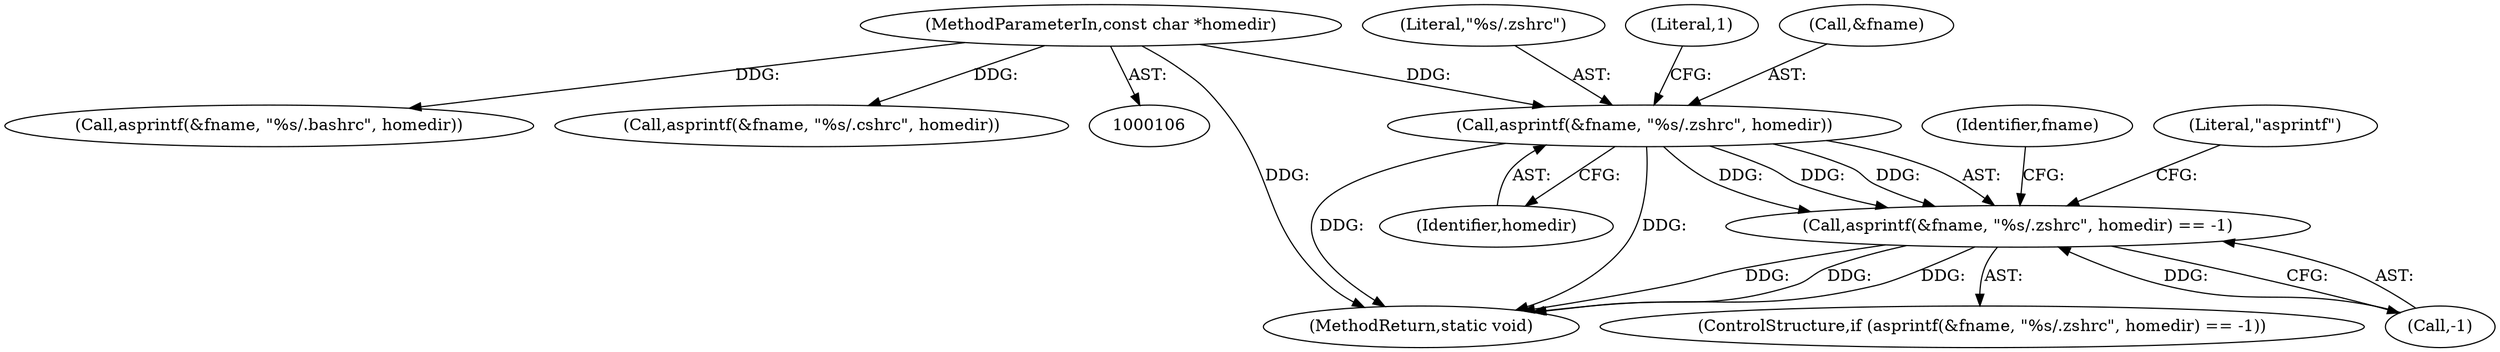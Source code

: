 digraph "0_firejail_903fd8a0789ca3cc3c21d84cd0282481515592ef_1@API" {
"1000117" [label="(Call,asprintf(&fname, \"%s/.zshrc\", homedir))"];
"1000107" [label="(MethodParameterIn,const char *homedir)"];
"1000116" [label="(Call,asprintf(&fname, \"%s/.zshrc\", homedir) == -1)"];
"1000285" [label="(MethodReturn,static void)"];
"1000130" [label="(Identifier,fname)"];
"1000107" [label="(MethodParameterIn,const char *homedir)"];
"1000117" [label="(Call,asprintf(&fname, \"%s/.zshrc\", homedir))"];
"1000123" [label="(Literal,1)"];
"1000118" [label="(Call,&fname)"];
"1000122" [label="(Call,-1)"];
"1000239" [label="(Call,asprintf(&fname, \"%s/.bashrc\", homedir))"];
"1000116" [label="(Call,asprintf(&fname, \"%s/.zshrc\", homedir) == -1)"];
"1000125" [label="(Literal,\"asprintf\")"];
"1000179" [label="(Call,asprintf(&fname, \"%s/.cshrc\", homedir))"];
"1000115" [label="(ControlStructure,if (asprintf(&fname, \"%s/.zshrc\", homedir) == -1))"];
"1000121" [label="(Identifier,homedir)"];
"1000120" [label="(Literal,\"%s/.zshrc\")"];
"1000117" -> "1000116"  [label="AST: "];
"1000117" -> "1000121"  [label="CFG: "];
"1000118" -> "1000117"  [label="AST: "];
"1000120" -> "1000117"  [label="AST: "];
"1000121" -> "1000117"  [label="AST: "];
"1000123" -> "1000117"  [label="CFG: "];
"1000117" -> "1000285"  [label="DDG: "];
"1000117" -> "1000285"  [label="DDG: "];
"1000117" -> "1000116"  [label="DDG: "];
"1000117" -> "1000116"  [label="DDG: "];
"1000117" -> "1000116"  [label="DDG: "];
"1000107" -> "1000117"  [label="DDG: "];
"1000107" -> "1000106"  [label="AST: "];
"1000107" -> "1000285"  [label="DDG: "];
"1000107" -> "1000179"  [label="DDG: "];
"1000107" -> "1000239"  [label="DDG: "];
"1000116" -> "1000115"  [label="AST: "];
"1000116" -> "1000122"  [label="CFG: "];
"1000122" -> "1000116"  [label="AST: "];
"1000125" -> "1000116"  [label="CFG: "];
"1000130" -> "1000116"  [label="CFG: "];
"1000116" -> "1000285"  [label="DDG: "];
"1000116" -> "1000285"  [label="DDG: "];
"1000116" -> "1000285"  [label="DDG: "];
"1000122" -> "1000116"  [label="DDG: "];
}
